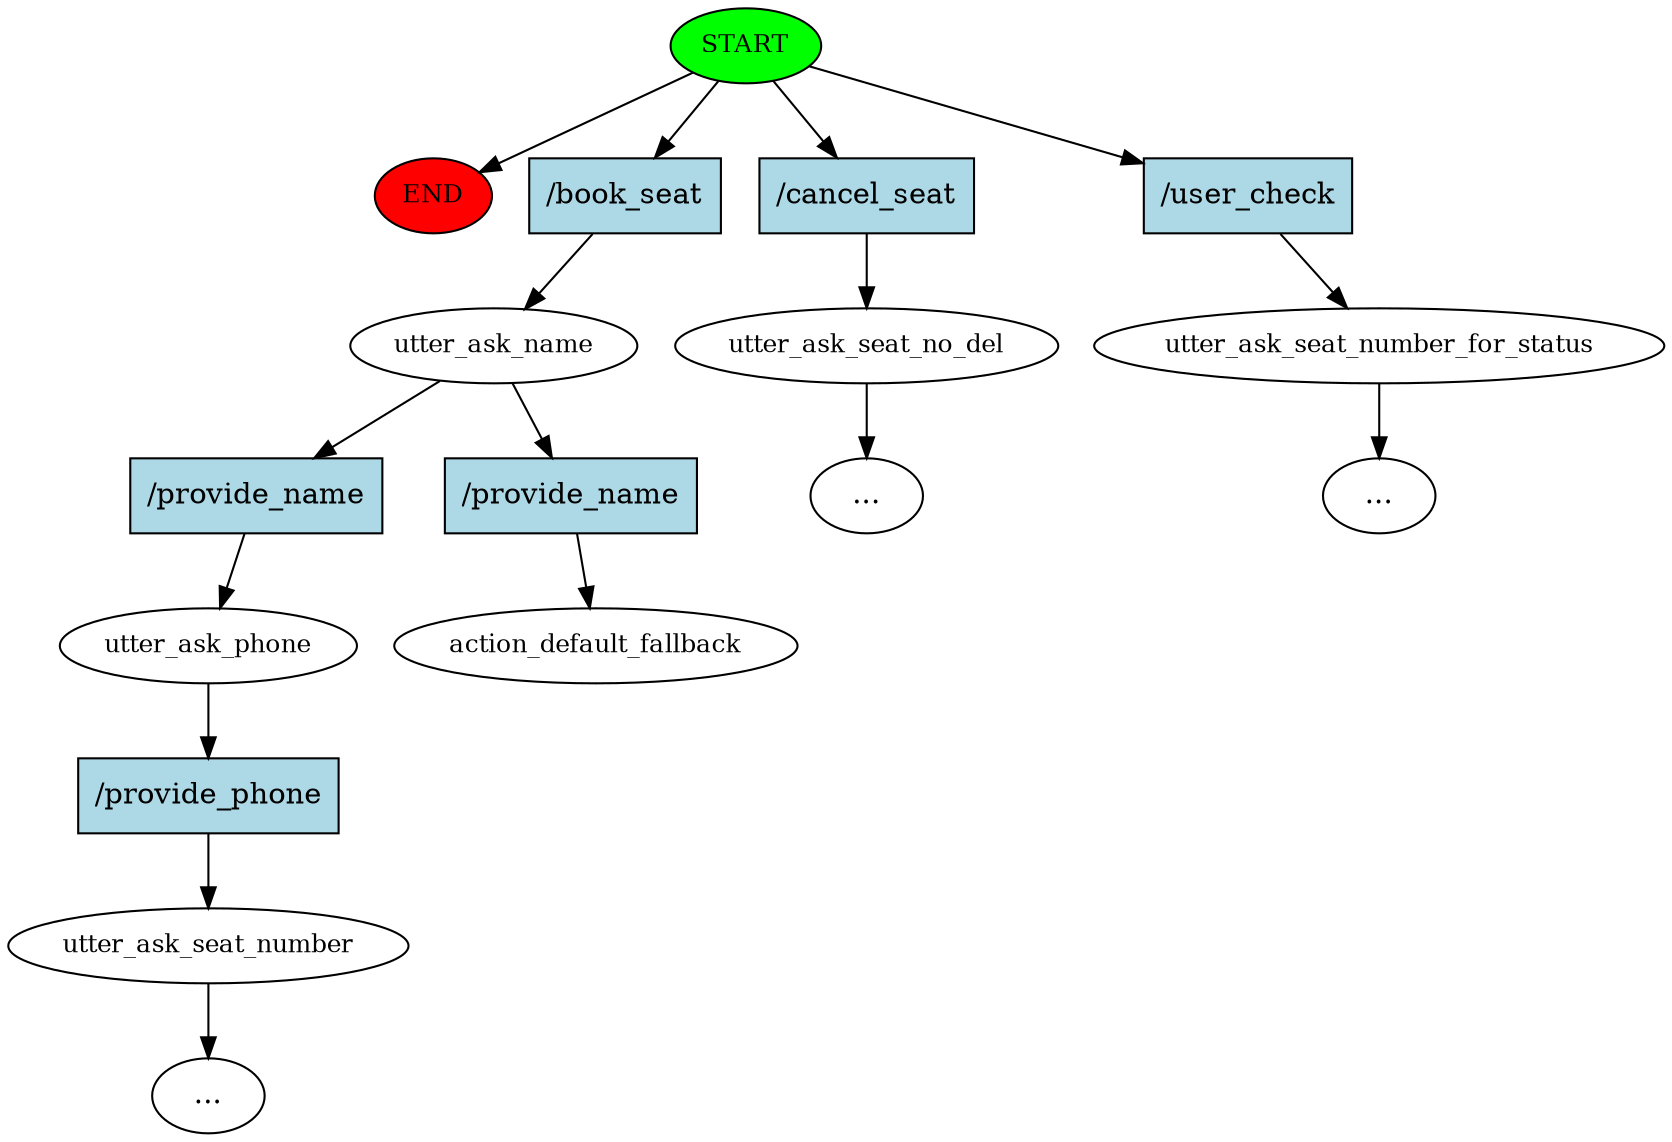 digraph  {
0 [class="start active", fillcolor=green, fontsize=12, label=START, style=filled];
"-1" [class=end, fillcolor=red, fontsize=12, label=END, style=filled];
1 [class=active, fontsize=12, label=utter_ask_name];
2 [class="", fontsize=12, label=utter_ask_phone];
3 [class="", fontsize=12, label=utter_ask_seat_number];
"-3" [class=ellipsis, label="..."];
4 [class="", fontsize=12, label=utter_ask_seat_no_del];
"-4" [class=ellipsis, label="..."];
5 [class="", fontsize=12, label=utter_ask_seat_number_for_status];
"-5" [class=ellipsis, label="..."];
7 [class="dashed active", fontsize=12, label=action_default_fallback];
8 [class="intent active", fillcolor=lightblue, label="/book_seat", shape=rect, style=filled];
9 [class=intent, fillcolor=lightblue, label="/cancel_seat", shape=rect, style=filled];
10 [class=intent, fillcolor=lightblue, label="/user_check", shape=rect, style=filled];
11 [class=intent, fillcolor=lightblue, label="/provide_name", shape=rect, style=filled];
12 [class="intent active", fillcolor=lightblue, label="/provide_name", shape=rect, style=filled];
13 [class=intent, fillcolor=lightblue, label="/provide_phone", shape=rect, style=filled];
0 -> "-1"  [class="", key=NONE, label=""];
0 -> 8  [class=active, key=0];
0 -> 9  [class="", key=0];
0 -> 10  [class="", key=0];
1 -> 11  [class="", key=0];
1 -> 12  [class=active, key=0];
2 -> 13  [class="", key=0];
3 -> "-3"  [class="", key=NONE, label=""];
4 -> "-4"  [class="", key=NONE, label=""];
5 -> "-5"  [class="", key=NONE, label=""];
8 -> 1  [class=active, key=0];
9 -> 4  [class="", key=0];
10 -> 5  [class="", key=0];
11 -> 2  [class="", key=0];
12 -> 7  [class=active, key=0];
13 -> 3  [class="", key=0];
}
